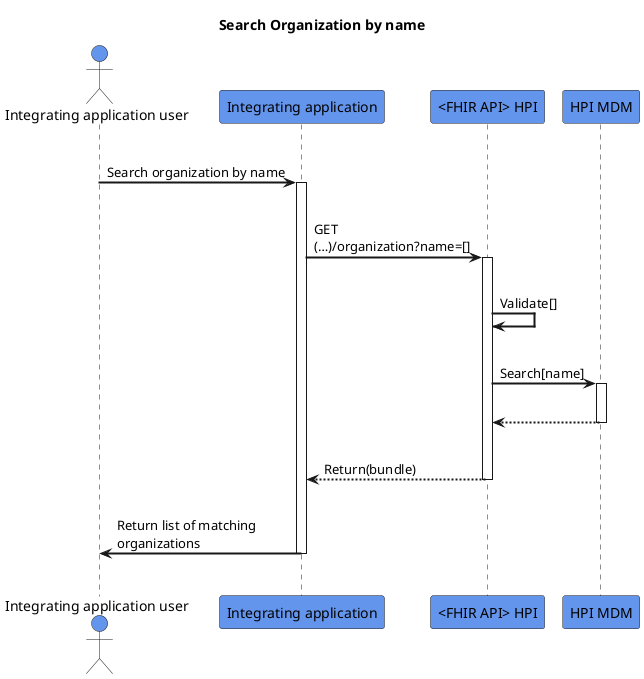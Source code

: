 @startuml
skinparam sequenceArrowThickness 2
skinparam roundcorner 5
skinparam maxmessagesize 180
skinparam sequenceParticipant bold
title Search Organization by name
actor "Integrating application user" as User #CornflowerBlue
participant "Integrating application" as A #CornflowerBlue
participant "<FHIR API> HPI" as B #CornflowerBlue
participant "HPI MDM" as C #CornflowerBlue
|||
User -> A: Search organization by name
activate A
|||
A -> B: GET (…)/organization?name=[]
activate B
|||
B -> B: Validate[]
|||
B -> C: Search[name]
activate C
|||

C -[dashed]-> B:  
deactivate C
|||
B -[dashed]-> A:Return(bundle)
deactivate B
|||
A -> User: Return list of matching organizations
deactivate A
|||
@enduml
